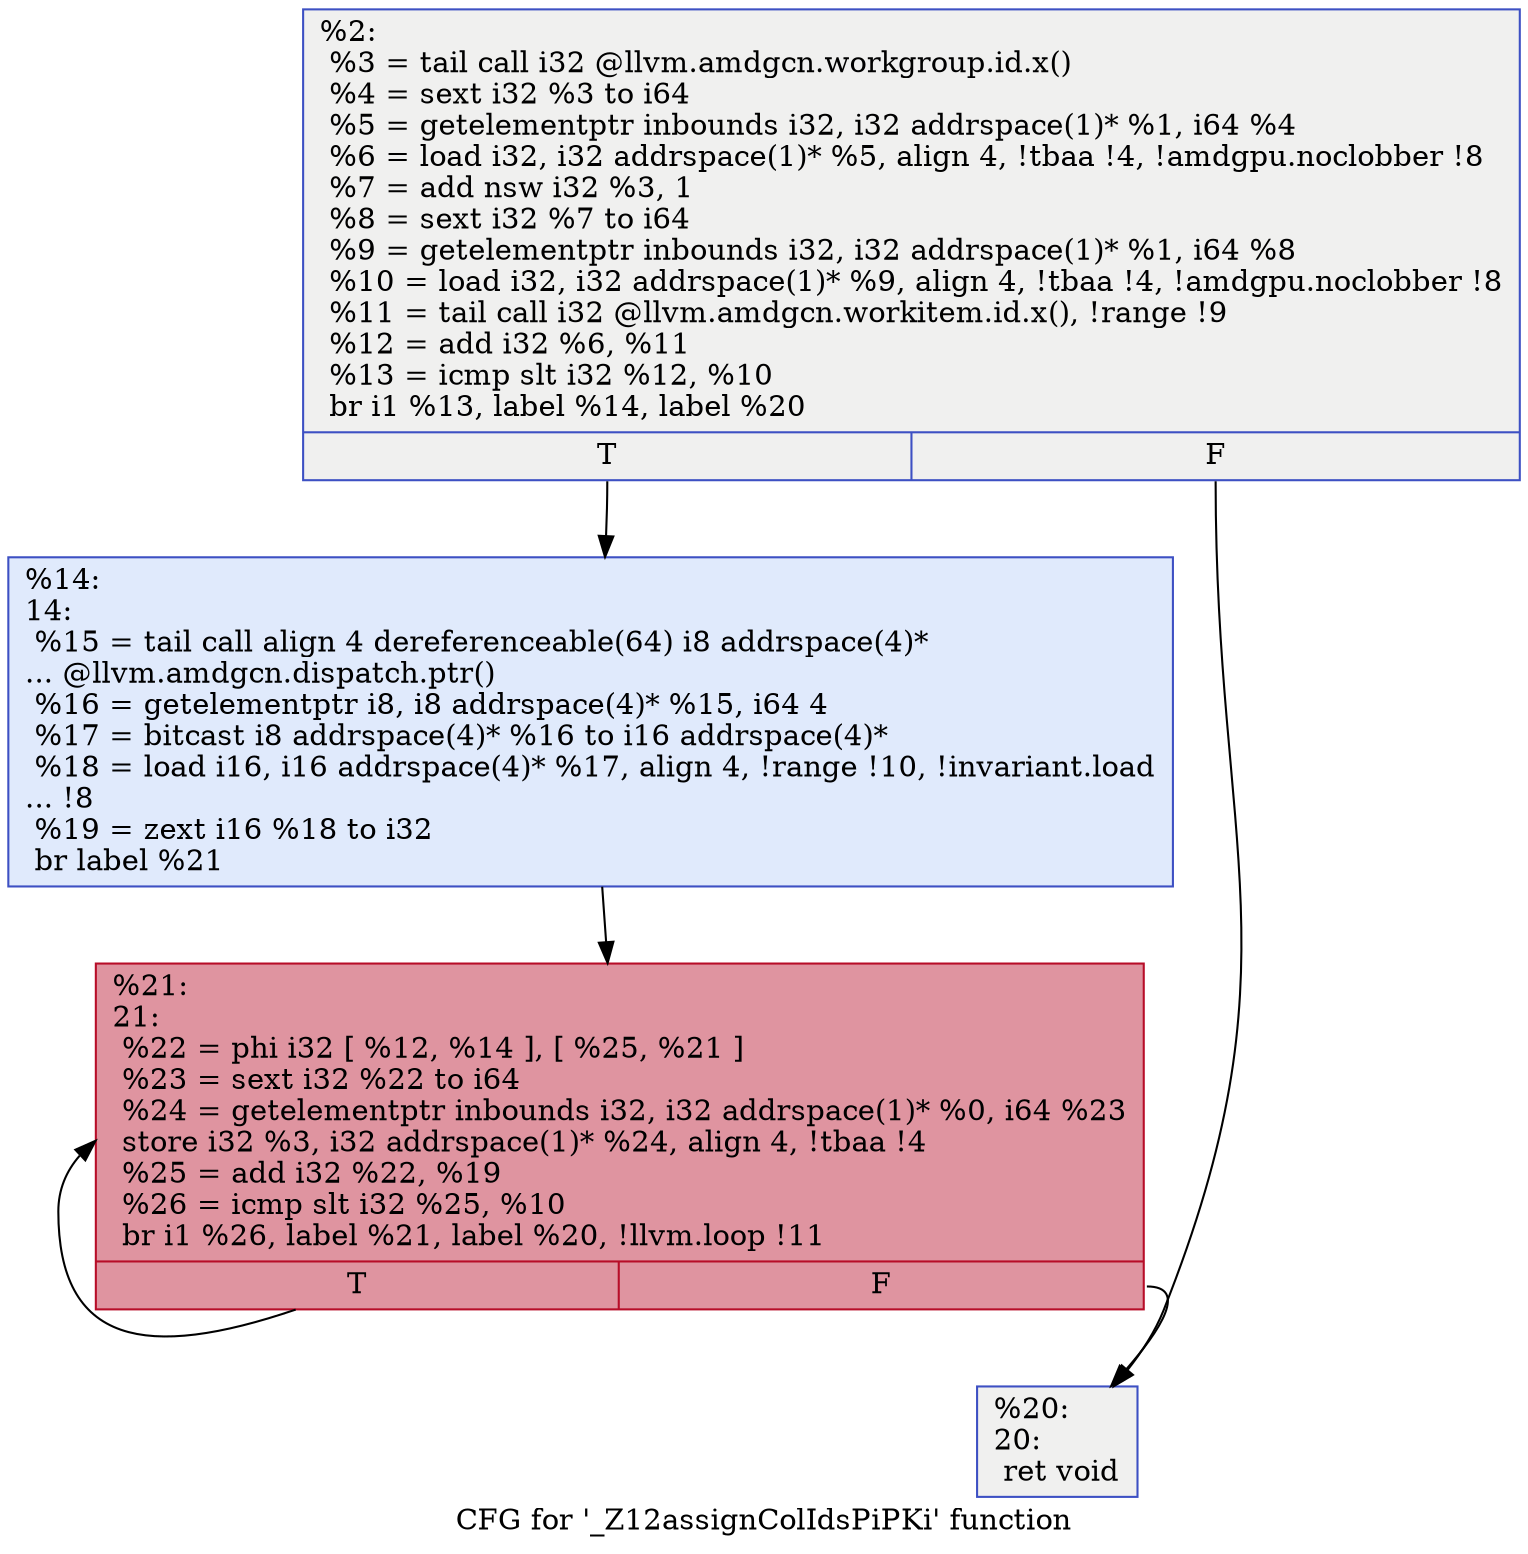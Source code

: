 digraph "CFG for '_Z12assignColIdsPiPKi' function" {
	label="CFG for '_Z12assignColIdsPiPKi' function";

	Node0x607d140 [shape=record,color="#3d50c3ff", style=filled, fillcolor="#dedcdb70",label="{%2:\l  %3 = tail call i32 @llvm.amdgcn.workgroup.id.x()\l  %4 = sext i32 %3 to i64\l  %5 = getelementptr inbounds i32, i32 addrspace(1)* %1, i64 %4\l  %6 = load i32, i32 addrspace(1)* %5, align 4, !tbaa !4, !amdgpu.noclobber !8\l  %7 = add nsw i32 %3, 1\l  %8 = sext i32 %7 to i64\l  %9 = getelementptr inbounds i32, i32 addrspace(1)* %1, i64 %8\l  %10 = load i32, i32 addrspace(1)* %9, align 4, !tbaa !4, !amdgpu.noclobber !8\l  %11 = tail call i32 @llvm.amdgcn.workitem.id.x(), !range !9\l  %12 = add i32 %6, %11\l  %13 = icmp slt i32 %12, %10\l  br i1 %13, label %14, label %20\l|{<s0>T|<s1>F}}"];
	Node0x607d140:s0 -> Node0x607fbd0;
	Node0x607d140:s1 -> Node0x607fc60;
	Node0x607fbd0 [shape=record,color="#3d50c3ff", style=filled, fillcolor="#b9d0f970",label="{%14:\l14:                                               \l  %15 = tail call align 4 dereferenceable(64) i8 addrspace(4)*\l... @llvm.amdgcn.dispatch.ptr()\l  %16 = getelementptr i8, i8 addrspace(4)* %15, i64 4\l  %17 = bitcast i8 addrspace(4)* %16 to i16 addrspace(4)*\l  %18 = load i16, i16 addrspace(4)* %17, align 4, !range !10, !invariant.load\l... !8\l  %19 = zext i16 %18 to i32\l  br label %21\l}"];
	Node0x607fbd0 -> Node0x6080400;
	Node0x607fc60 [shape=record,color="#3d50c3ff", style=filled, fillcolor="#dedcdb70",label="{%20:\l20:                                               \l  ret void\l}"];
	Node0x6080400 [shape=record,color="#b70d28ff", style=filled, fillcolor="#b70d2870",label="{%21:\l21:                                               \l  %22 = phi i32 [ %12, %14 ], [ %25, %21 ]\l  %23 = sext i32 %22 to i64\l  %24 = getelementptr inbounds i32, i32 addrspace(1)* %0, i64 %23\l  store i32 %3, i32 addrspace(1)* %24, align 4, !tbaa !4\l  %25 = add i32 %22, %19\l  %26 = icmp slt i32 %25, %10\l  br i1 %26, label %21, label %20, !llvm.loop !11\l|{<s0>T|<s1>F}}"];
	Node0x6080400:s0 -> Node0x6080400;
	Node0x6080400:s1 -> Node0x607fc60;
}
